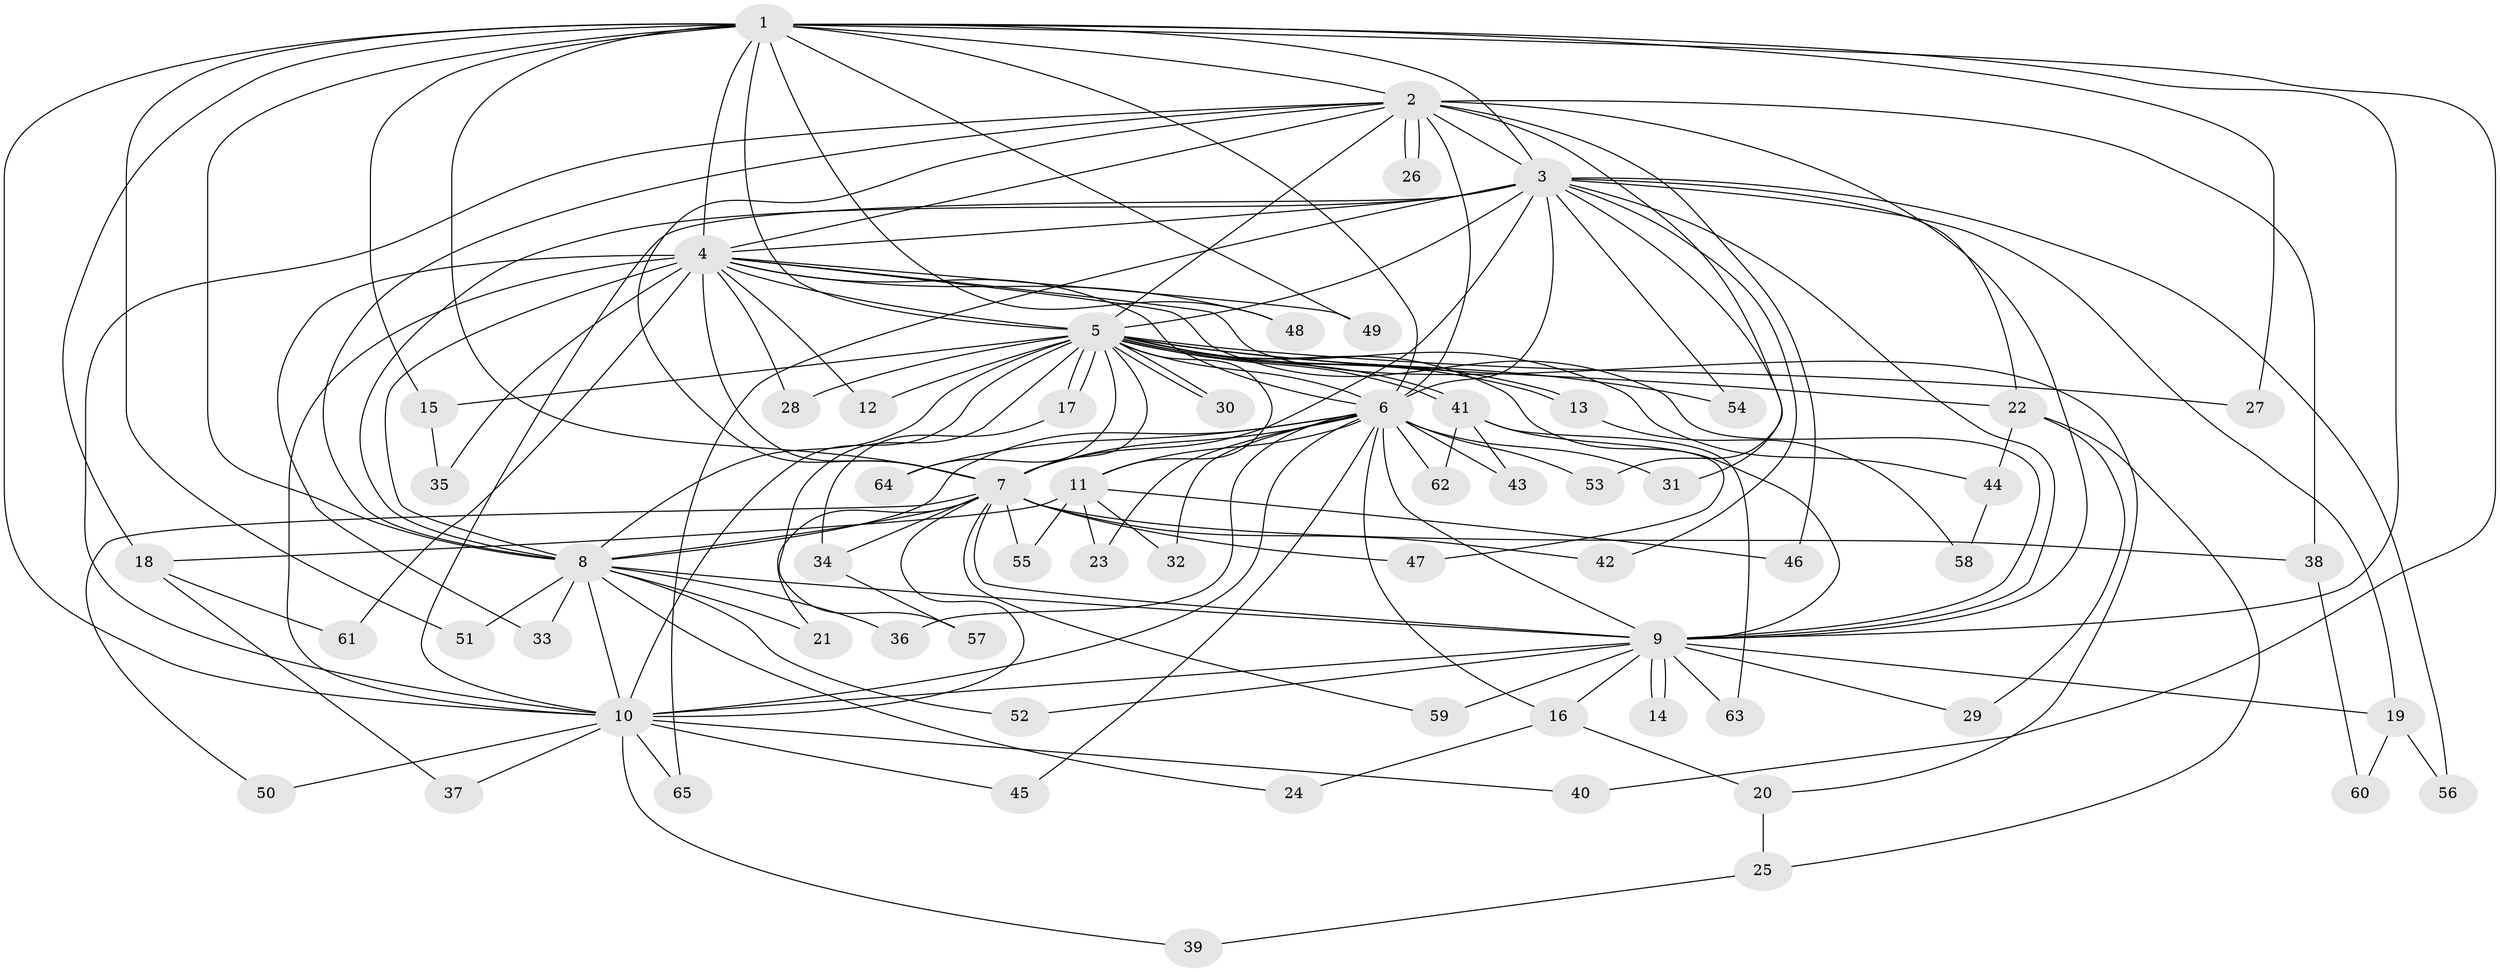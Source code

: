 // Generated by graph-tools (version 1.1) at 2025/25/03/09/25 03:25:46]
// undirected, 65 vertices, 155 edges
graph export_dot {
graph [start="1"]
  node [color=gray90,style=filled];
  1;
  2;
  3;
  4;
  5;
  6;
  7;
  8;
  9;
  10;
  11;
  12;
  13;
  14;
  15;
  16;
  17;
  18;
  19;
  20;
  21;
  22;
  23;
  24;
  25;
  26;
  27;
  28;
  29;
  30;
  31;
  32;
  33;
  34;
  35;
  36;
  37;
  38;
  39;
  40;
  41;
  42;
  43;
  44;
  45;
  46;
  47;
  48;
  49;
  50;
  51;
  52;
  53;
  54;
  55;
  56;
  57;
  58;
  59;
  60;
  61;
  62;
  63;
  64;
  65;
  1 -- 2;
  1 -- 3;
  1 -- 4;
  1 -- 5;
  1 -- 6;
  1 -- 7;
  1 -- 8;
  1 -- 9;
  1 -- 10;
  1 -- 15;
  1 -- 18;
  1 -- 27;
  1 -- 40;
  1 -- 48;
  1 -- 49;
  1 -- 51;
  2 -- 3;
  2 -- 4;
  2 -- 5;
  2 -- 6;
  2 -- 7;
  2 -- 8;
  2 -- 9;
  2 -- 10;
  2 -- 26;
  2 -- 26;
  2 -- 38;
  2 -- 46;
  2 -- 53;
  3 -- 4;
  3 -- 5;
  3 -- 6;
  3 -- 7;
  3 -- 8;
  3 -- 9;
  3 -- 10;
  3 -- 19;
  3 -- 22;
  3 -- 31;
  3 -- 42;
  3 -- 54;
  3 -- 56;
  3 -- 65;
  4 -- 5;
  4 -- 6;
  4 -- 7;
  4 -- 8;
  4 -- 9;
  4 -- 10;
  4 -- 12;
  4 -- 20;
  4 -- 28;
  4 -- 33;
  4 -- 35;
  4 -- 48;
  4 -- 49;
  4 -- 61;
  5 -- 6;
  5 -- 7;
  5 -- 8;
  5 -- 9;
  5 -- 10;
  5 -- 11;
  5 -- 12;
  5 -- 13;
  5 -- 13;
  5 -- 15;
  5 -- 17;
  5 -- 17;
  5 -- 22;
  5 -- 27;
  5 -- 28;
  5 -- 30;
  5 -- 30;
  5 -- 41;
  5 -- 41;
  5 -- 44;
  5 -- 54;
  5 -- 57;
  5 -- 64;
  6 -- 7;
  6 -- 8;
  6 -- 9;
  6 -- 10;
  6 -- 11;
  6 -- 16;
  6 -- 23;
  6 -- 31;
  6 -- 32;
  6 -- 36;
  6 -- 43;
  6 -- 45;
  6 -- 53;
  6 -- 62;
  6 -- 64;
  7 -- 8;
  7 -- 9;
  7 -- 10;
  7 -- 21;
  7 -- 34;
  7 -- 38;
  7 -- 42;
  7 -- 47;
  7 -- 50;
  7 -- 55;
  7 -- 59;
  8 -- 9;
  8 -- 10;
  8 -- 21;
  8 -- 24;
  8 -- 33;
  8 -- 36;
  8 -- 51;
  8 -- 52;
  9 -- 10;
  9 -- 14;
  9 -- 14;
  9 -- 16;
  9 -- 19;
  9 -- 29;
  9 -- 52;
  9 -- 59;
  9 -- 63;
  10 -- 37;
  10 -- 39;
  10 -- 40;
  10 -- 45;
  10 -- 50;
  10 -- 65;
  11 -- 18;
  11 -- 23;
  11 -- 32;
  11 -- 46;
  11 -- 55;
  13 -- 58;
  15 -- 35;
  16 -- 20;
  16 -- 24;
  17 -- 34;
  18 -- 37;
  18 -- 61;
  19 -- 56;
  19 -- 60;
  20 -- 25;
  22 -- 25;
  22 -- 29;
  22 -- 44;
  25 -- 39;
  34 -- 57;
  38 -- 60;
  41 -- 43;
  41 -- 47;
  41 -- 62;
  41 -- 63;
  44 -- 58;
}
